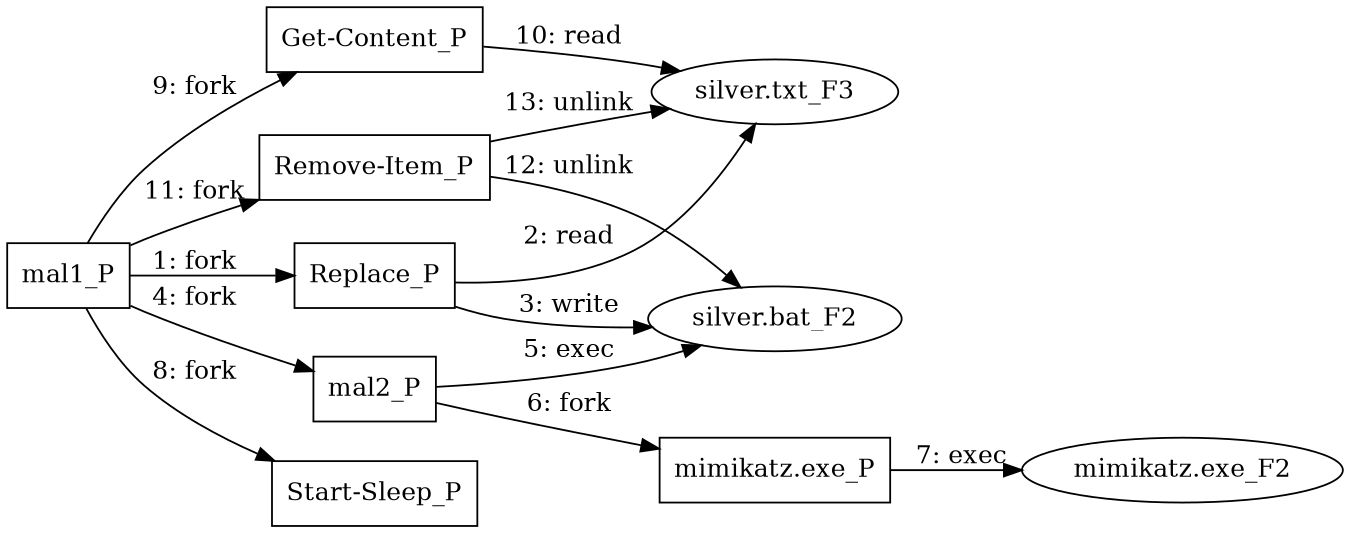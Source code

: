digraph "T1558.002" {
rankdir="LR"
size="9"
fixedsize="false"
splines="true"
nodesep=0.3
ranksep=0
fontsize=10
overlap="scalexy"
engine= "neato"
	"mal1_P" [node_type=Process shape=box]
	"Replace_P" [node_type=Process shape=box]
	"mal2_P" [node_type=Process shape=box]
	"Start-Sleep_P" [node_type=Process shape=box]
	"Get-Content_P" [node_type=Process shape=box]
	"Remove-Item_P" [node_type=Process shape=box]
	"mimikatz.exe_P" [node_type=Process shape=box]
	"silver.txt_F3" [node_type=File shape=ellipse]
	"silver.bat_F2" [node_type=File shape=ellipse]
	"mimikatz.exe_F2" [node_type=File shape=ellipse]
	"mal1_P" -> "Replace_P" [label="1: fork"]
	"Replace_P" -> "silver.txt_F3" [label="2: read"]
	"Replace_P" -> "silver.bat_F2" [label="3: write"]
	"mal1_P" -> "mal2_P" [label="4: fork"]
	"mal2_P" -> "silver.bat_F2" [label="5: exec"]
	"mal2_P" -> "mimikatz.exe_P" [label="6: fork"]
	"mimikatz.exe_P" -> "mimikatz.exe_F2" [label="7: exec"]
	"mal1_P" -> "Start-Sleep_P" [label="8: fork"]
	"mal1_P" -> "Get-Content_P" [label="9: fork"]
	"Get-Content_P" -> "silver.txt_F3" [label="10: read"]
	"mal1_P" -> "Remove-Item_P" [label="11: fork"]
	"Remove-Item_P" -> "silver.bat_F2" [label="12: unlink"]
	"Remove-Item_P" -> "silver.txt_F3" [label="13: unlink"]
}
